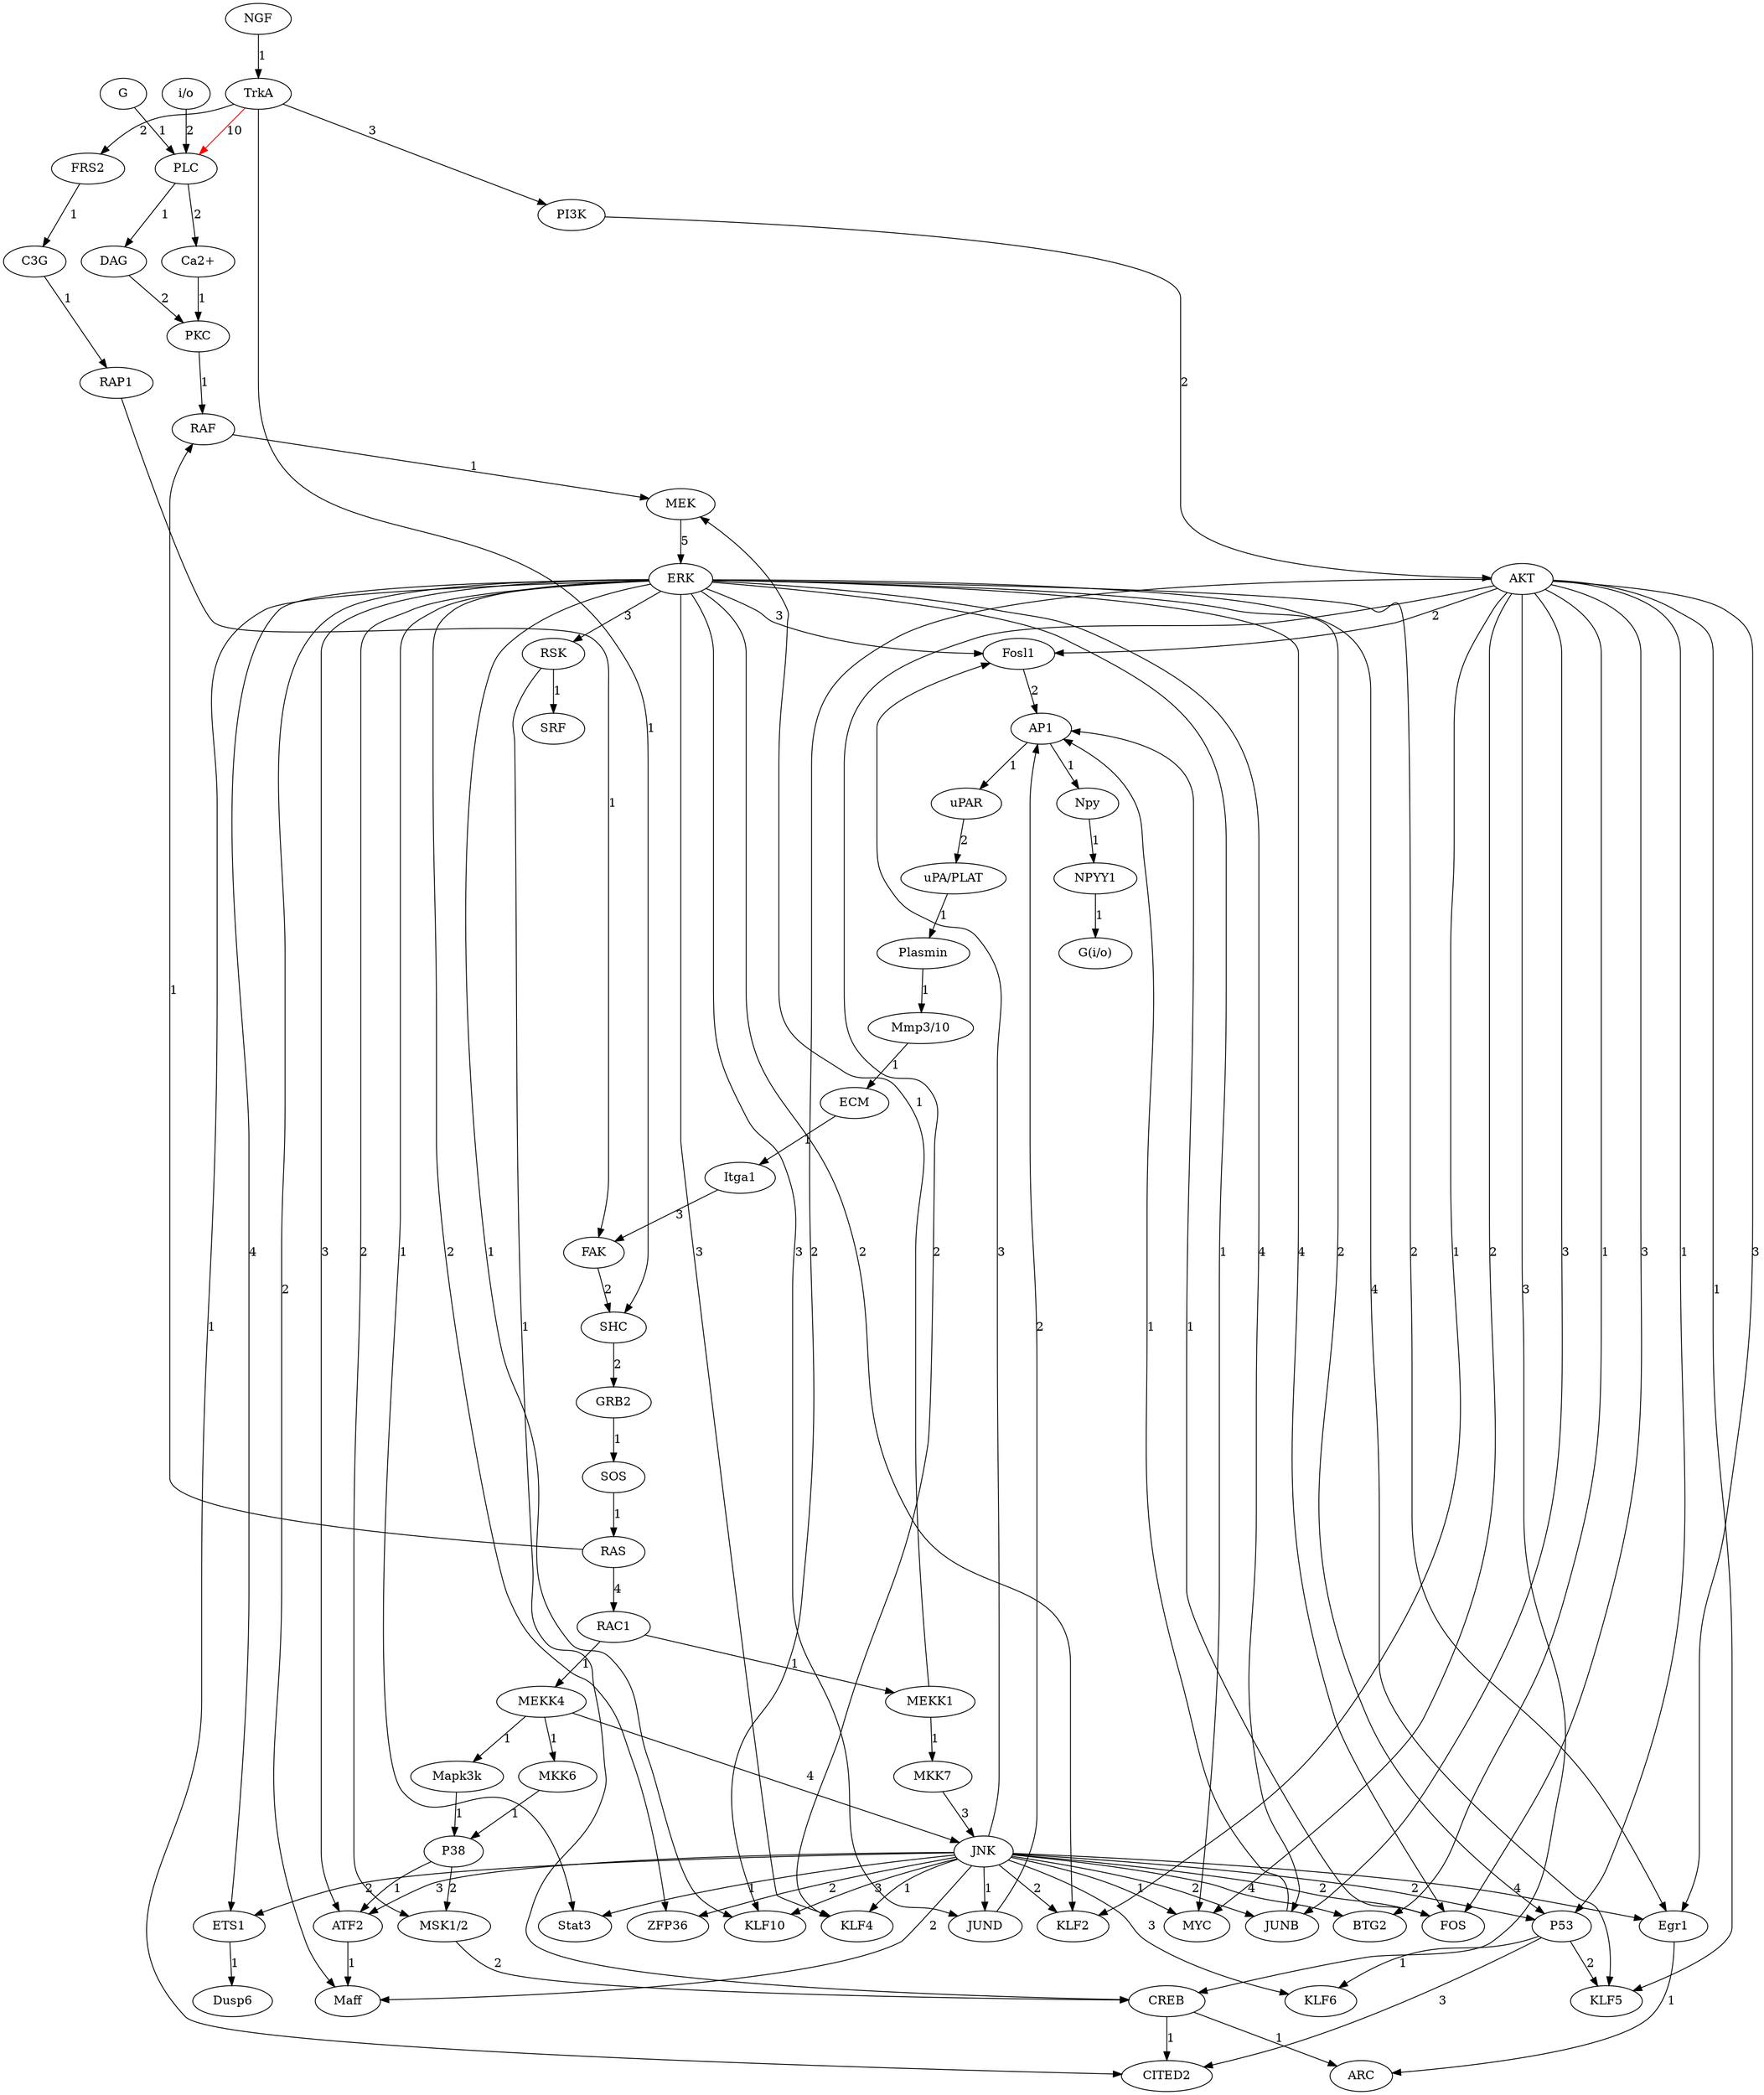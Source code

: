 strict digraph  {
" PLC " [equation="  ( TrkA )  || ( G ( i/o )  ) "];
" Mmp3/10 " [equation="  ( Plasmin ) "];
" ETS1 " [equation="  ( JNK )  || ( ERK ) "];
" FRS2 " [equation="  ( TrkA ) "];
" MKK7 " [equation="  ( MEKK1 ) "];
" ARC " [equation="  ( CREB )  || ( Egr1 ) "];
" ERK " [equation="  ( MEK ) "];
" Dusp6 " [equation="  ( ETS1 ) "];
" JNK " [equation="  ( MKK7 )  || ( MEKK4 ) "];
" MKK6 " [equation="  ( MEKK4 ) "];
" Itga1 " [equation="  ( ECM ) "];
" AP1 " [equation="  ( Fosl1 )  || ( JUNB )  || ( FOS )  || ( JUND ) "];
" DAG " [equation="  ( PLC ) "];
" MYC " [equation="  ( AKT )  || ( JNK )  || ( ERK ) "];
" ATF2 " [equation="  ( P38 )  || ( JNK )  || ( ERK ) "];
" PI3K " [equation="  ( TrkA ) "];
" C3G " [equation="  ( FRS2 ) "];
" Npy " [equation="  ( AP1 ) "];
" SRF " [equation="  ( RSK ) "];
" CITED2 " [equation="  ( P53 )  || ( CREB )  || ( ERK ) "];
" PKC " [equation="  ( Ca2+ )  || ( DAG ) "];
" Fosl1 " [equation="  ( JNK )  || ( AKT )  || ( ERK ) "];
" RAP1 " [equation="  ( C3G ) "];
" G(i/o) " [equation="  ( NPYY1 ) "];
" MEK " [equation="  ( MEKK1 )  || ( RAF ) "];
" MEKK4 " [equation="  ( RAC1 ) "];
" RAS " [equation="  ( SOS ) "];
" ECM " [equation="  ( Mmp3/10 ) "];
" P38 " [equation="  ( Mapk3k )  || ( MKK6 ) "];
" JUND " [equation="  ( JNK )  || ( ERK ) "];
" uPAR " [equation="  ( AP1 ) "];
" Mapk3k " [equation="  ( MEKK4 ) "];
" FOS " [equation="  ( JNK )  || ( AKT )  || ( ERK ) "];
" KLF4 " [equation="  ( JNK )  || ( AKT )  || ( ERK ) "];
" RAC1 " [equation="  ( RAS ) "];
" uPA/PLAT " [equation="  ( uPAR ) "];
" JUNB " [equation="  ( JNK )  || ( AKT )  || ( ERK ) "];
" Ca2+ " [equation="  ( PLC ) "];
" KLF10 " [equation="  ( AKT )  || ( JNK )  || ( ERK ) "];
" MEKK1 " [equation="  ( RAC1 ) "];
" SOS " [equation="  ( GRB2 ) "];
" RSK " [equation="  ( ERK ) "];
" Stat3 " [equation="  ( JNK )  || ( ERK ) "];
" SHC " [equation="  ( TrkA )  || ( FAK ) "];
" KLF5 " [equation="  ( AKT )  || ( ERK )  || ( P53 ) "];
" GRB2 " [equation="  ( SHC ) "];
" Egr1 " [equation="  ( AKT )  || ( JNK )  || ( ERK ) "];
" CREB " [equation="  ( AKT )  || ( MSK1/2 )  || ( RSK ) "];
" MSK1/2 " [equation="  ( P38 )  || ( ERK ) "];
" Plasmin " [equation="  ( uPA/PLAT ) "];
" BTG2 " [equation="  ( JNK )  || ( AKT ) "];
" NPYY1 " [equation="  ( Npy ) "];
" KLF6 " [equation="  ( JNK )  || ( P53 ) "];
" AKT " [equation="  ( PI3K ) "];
" FAK " [equation="  ( Itga1 )  || ( RAP1 ) "];
" Maff " [equation="  ( ATF2 )  || ( JNK )  || ( ERK ) "];
" RAF " [equation="  ( PKC )  || ( RAS ) "];
" KLF2 " [equation="  ( AKT )  || ( JNK )  || ( ERK ) "];
" P53 " [equation="  ( AKT )  || ( JNK )  || ( ERK ) "];
" ZFP36 " [equation="  ( JNK )  || ( ERK ) "];
" TrkA " [equation="  ( NGF ) "];
" G ";
" i/o ";
" NGF ";
" PLC " -> " DAG "  [color=black, label=1];
" PLC " -> " Ca2+ "  [color=black, label=2];
" Mmp3/10 " -> " ECM "  [color=black, label=1];
" ETS1 " -> " Dusp6 "  [color=black, label=1];
" FRS2 " -> " C3G "  [color=black, label=1];
" MKK7 " -> " JNK "  [color=black, label=3];
" ERK " -> " ETS1 "  [color=black, label=4];
" ERK " -> " MYC "  [color=black, label=1];
" ERK " -> " ATF2 "  [color=black, label=3];
" ERK " -> " CITED2 "  [color=black, label=1];
" ERK " -> " Fosl1 "  [color=black, label=3];
" ERK " -> " JUND "  [color=black, label=3];
" ERK " -> " FOS "  [color=black, label=4];
" ERK " -> " KLF4 "  [color=black, label=3];
" ERK " -> " JUNB "  [color=black, label=4];
" ERK " -> " KLF10 "  [color=black, label=1];
" ERK " -> " RSK "  [color=black, label=3];
" ERK " -> " Stat3 "  [color=black, label=1];
" ERK " -> " KLF5 "  [color=black, label=4];
" ERK " -> " Egr1 "  [color=black, label=2];
" ERK " -> " MSK1/2 "  [color=black, label=2];
" ERK " -> " Maff "  [color=black, label=2];
" ERK " -> " KLF2 "  [color=black, label=2];
" ERK " -> " P53 "  [color=black, label=2];
" ERK " -> " ZFP36 "  [color=black, label=2];
" JNK " -> " ETS1 "  [color=black, label=2];
" JNK " -> " MYC "  [color=black, label=1];
" JNK " -> " ATF2 "  [color=black, label=3];
" JNK " -> " Fosl1 "  [color=black, label=3];
" JNK " -> " JUND "  [color=black, label=1];
" JNK " -> " FOS "  [color=black, label=2];
" JNK " -> " KLF4 "  [color=black, label=1];
" JNK " -> " JUNB "  [color=black, label=2];
" JNK " -> " KLF10 "  [color=black, label=3];
" JNK " -> " Stat3 "  [color=black, label=1];
" JNK " -> " Egr1 "  [color=black, label=4];
" JNK " -> " BTG2 "  [color=black, label=4];
" JNK " -> " KLF6 "  [color=black, label=3];
" JNK " -> " Maff "  [color=black, label=2];
" JNK " -> " KLF2 "  [color=black, label=2];
" JNK " -> " P53 "  [color=black, label=2];
" JNK " -> " ZFP36 "  [color=black, label=2];
" MKK6 " -> " P38 "  [color=black, label=1];
" Itga1 " -> " FAK "  [color=black, label=3];
" AP1 " -> " Npy "  [color=black, label=1];
" AP1 " -> " uPAR "  [color=black, label=1];
" DAG " -> " PKC "  [color=black, label=2];
" ATF2 " -> " Maff "  [color=black, label=1];
" PI3K " -> " AKT "  [color=black, label=2];
" C3G " -> " RAP1 "  [color=black, label=1];
" Npy " -> " NPYY1 "  [color=black, label=1];
" PKC " -> " RAF "  [color=black, label=1];
" Fosl1 " -> " AP1 "  [color=black, label=2];
" RAP1 " -> " FAK "  [color=black, label=1];
" MEK " -> " ERK "  [color=black, label=5];
" MEKK4 " -> " JNK "  [color=black, label=4];
" MEKK4 " -> " MKK6 "  [color=black, label=1];
" MEKK4 " -> " Mapk3k "  [color=black, label=1];
" RAS " -> " RAC1 "  [color=black, label=4];
" RAS " -> " RAF "  [color=black, label=1];
" ECM " -> " Itga1 "  [color=black, label=1];
" P38 " -> " ATF2 "  [color=black, label=1];
" P38 " -> " MSK1/2 "  [color=black, label=2];
" JUND " -> " AP1 "  [color=black, label=2];
" uPAR " -> " uPA/PLAT "  [color=black, label=2];
" Mapk3k " -> " P38 "  [color=black, label=1];
" FOS " -> " AP1 "  [color=black, label=1];
" RAC1 " -> " MEKK4 "  [color=black, label=1];
" RAC1 " -> " MEKK1 "  [color=black, label=1];
" uPA/PLAT " -> " Plasmin "  [color=black, label=1];
" JUNB " -> " AP1 "  [color=black, label=1];
" Ca2+ " -> " PKC "  [color=black, label=1];
" MEKK1 " -> " MKK7 "  [color=black, label=1];
" MEKK1 " -> " MEK "  [color=black, label=1];
" SOS " -> " RAS "  [color=black, label=1];
" RSK " -> " SRF "  [color=black, label=1];
" RSK " -> " CREB "  [color=black, label=1];
" SHC " -> " GRB2 "  [color=black, label=2];
" GRB2 " -> " SOS "  [color=black, label=1];
" Egr1 " -> " ARC "  [color=black, label=1];
" CREB " -> " ARC "  [color=black, label=1];
" CREB " -> " CITED2 "  [color=black, label=1];
" MSK1/2 " -> " CREB "  [color=black, label=2];
" Plasmin " -> " Mmp3/10 "  [color=black, label=1];
" NPYY1 " -> " G(i/o) "  [color=black, label=1];
" AKT " -> " MYC "  [color=black, label=2];
" AKT " -> " Fosl1 "  [color=black, label=2];
" AKT " -> " FOS "  [color=black, label=3];
" AKT " -> " KLF4 "  [color=black, label=2];
" AKT " -> " JUNB "  [color=black, label=3];
" AKT " -> " KLF10 "  [color=black, label=2];
" AKT " -> " KLF5 "  [color=black, label=1];
" AKT " -> " Egr1 "  [color=black, label=3];
" AKT " -> " CREB "  [color=black, label=3];
" AKT " -> " BTG2 "  [color=black, label=1];
" AKT " -> " KLF2 "  [color=black, label=1];
" AKT " -> " P53 "  [color=black, label=1];
" FAK " -> " SHC "  [color=black, label=2];
" RAF " -> " MEK "  [color=black, label=1];
" P53 " -> " CITED2 "  [color=black, label=3];
" P53 " -> " KLF5 "  [color=black, label=2];
" P53 " -> " KLF6 "  [color=black, label=1];
" TrkA " -> " PLC "  [color=red, label=10];
" TrkA " -> " FRS2 "  [color=black, label=2];
" TrkA " -> " PI3K "  [color=black, label=3];
" TrkA " -> " SHC "  [color=black, label=1];
" G " -> " PLC "  [color=black, label=1];
" i/o " -> " PLC "  [color=black, label=2];
" NGF " -> " TrkA "  [color=black, label=1];
}
